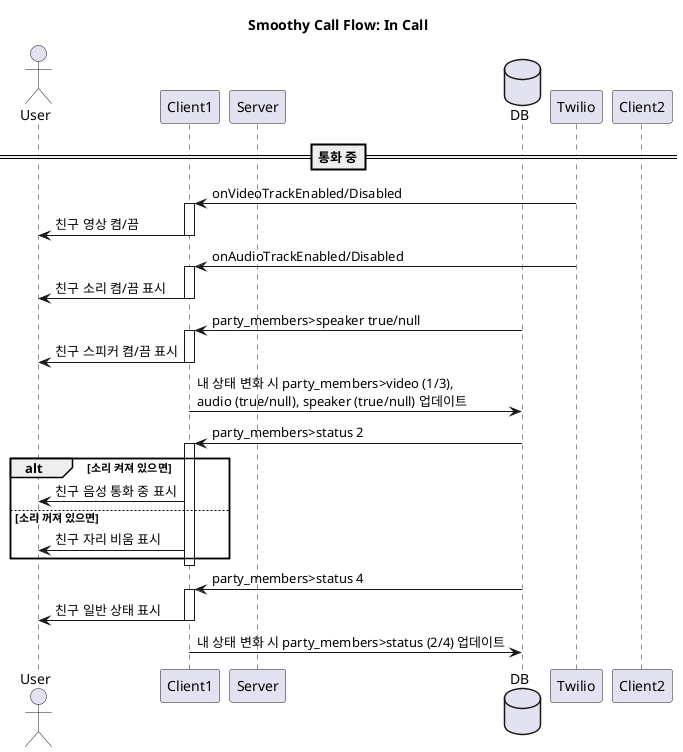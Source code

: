 @startuml

skinparam Shadowing false
title Smoothy Call Flow: In Call

actor User as U
participant Client1 as C1
participant Server as S
database DB
participant Twilio as T
participant Client2 as C2

==통화 중==
T -> C1++: onVideoTrackEnabled/Disabled
C1 -> U: 친구 영상 켬/끔
deactivate C1
T -> C1++: onAudioTrackEnabled/Disabled
C1 -> U: 친구 소리 켬/끔 표시
deactivate C1
DB -> C1++: party_members>speaker true/null
C1 -> U: 친구 스피커 켬/끔 표시
deactivate C1
C1 -> DB: 내 상태 변화 시 party_members>video (1/3), \naudio (true/null), speaker (true/null) 업데이트

DB -> C1++: party_members>status 2
alt 소리 켜져 있으면
C1 -> U: 친구 음성 통화 중 표시
else 소리 꺼져 있으면
C1 -> U: 친구 자리 비움 표시
end
deactivate C1
DB -> C1++: party_members>status 4
C1 -> U: 친구 일반 상태 표시
deactivate C1
C1 -> DB: 내 상태 변화 시 party_members>status (2/4) 업데이트

@enduml